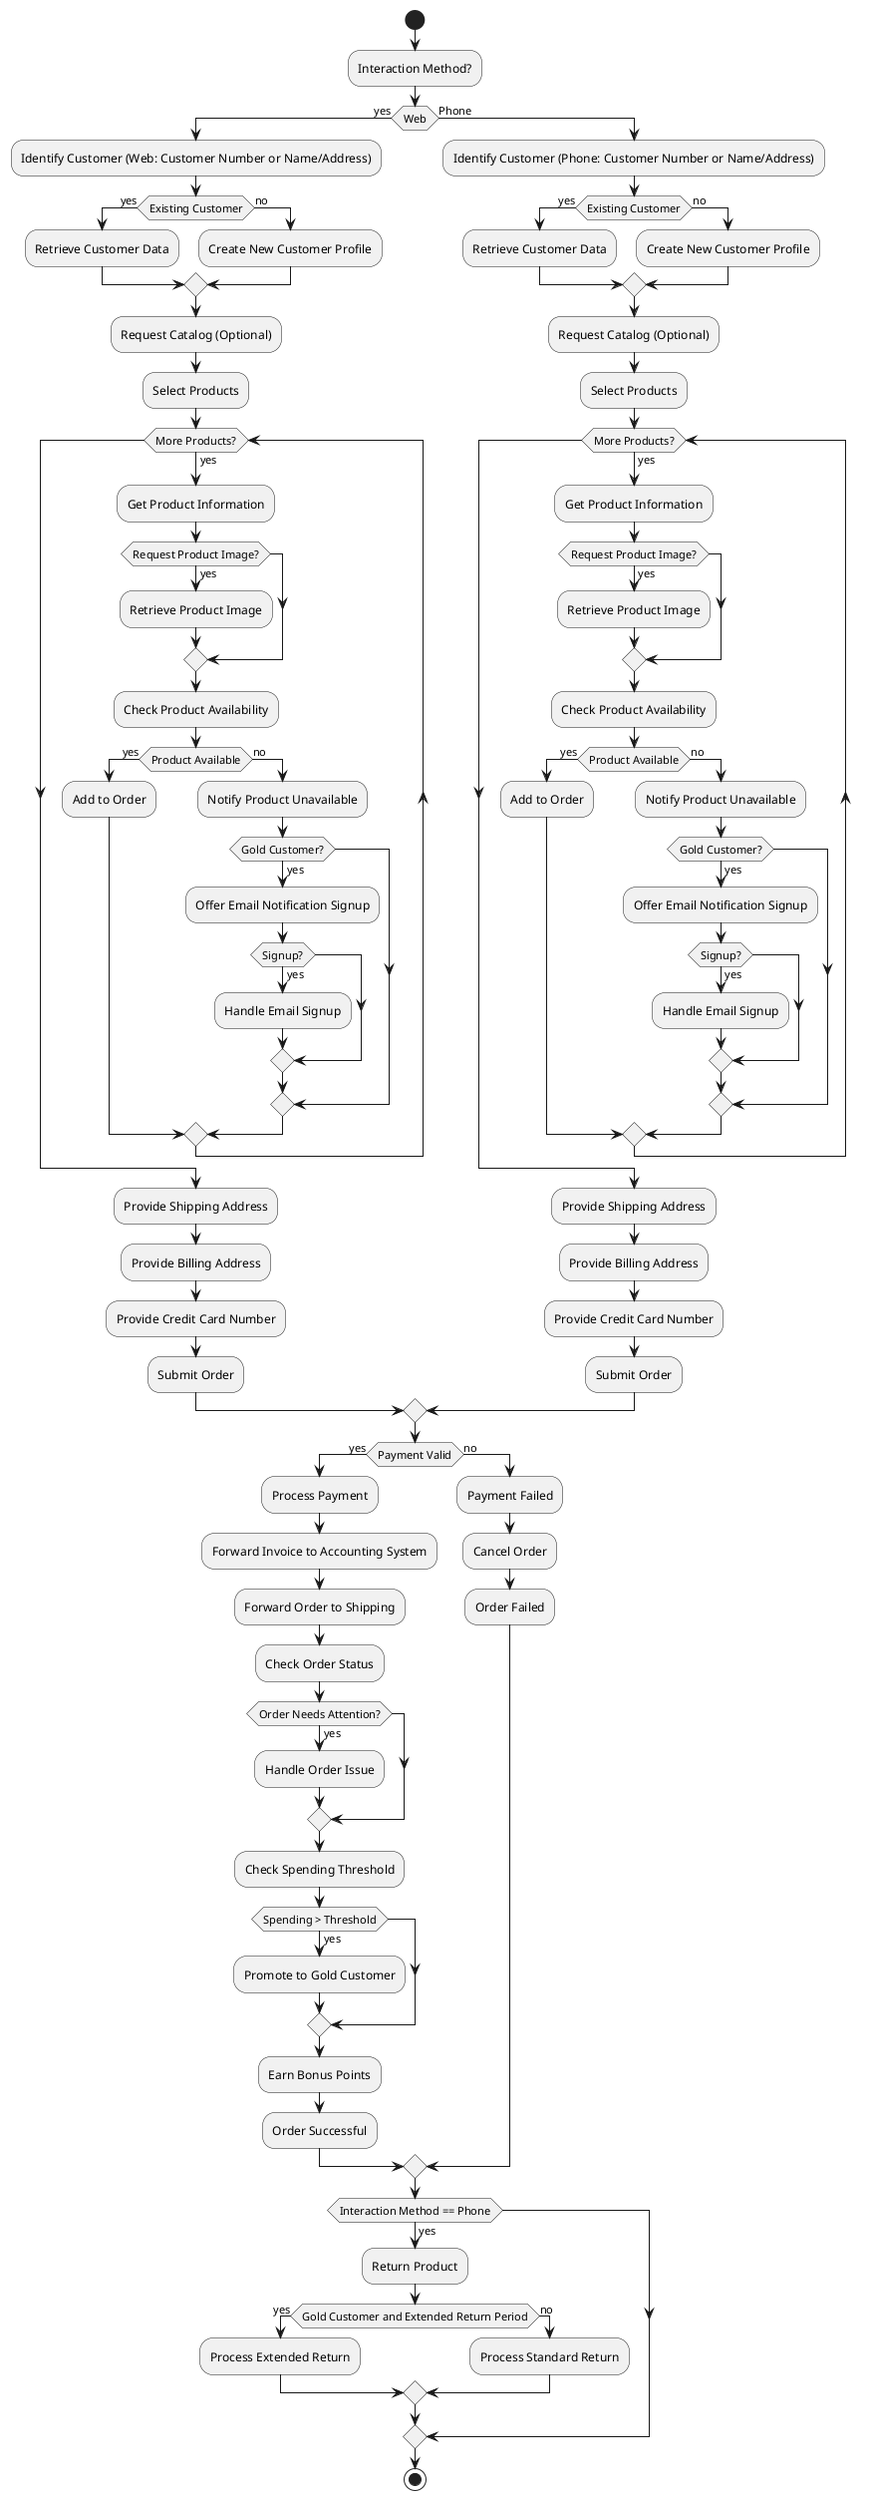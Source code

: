 @startuml
start

:Interaction Method?;
if (Web) then (yes)
  :Identify Customer (Web: Customer Number or Name/Address);
  if (Existing Customer) then (yes)
    :Retrieve Customer Data;
  else (no)
    :Create New Customer Profile;
  endif
  :Request Catalog (Optional);
  :Select Products;
  while (More Products?) is (yes)
    :Get Product Information;
    if (Request Product Image?) then (yes)
      :Retrieve Product Image;
    endif
    :Check Product Availability;
    if (Product Available) then (yes)
      :Add to Order;
    else (no)
      :Notify Product Unavailable;
      if (Gold Customer?) then (yes)
        :Offer Email Notification Signup;
        if (Signup?) then (yes)
          :Handle Email Signup;
        endif
      endif
    endif
  endwhile
  :Provide Shipping Address;
  :Provide Billing Address;
  :Provide Credit Card Number;
  :Submit Order;
else (Phone)
  :Identify Customer (Phone: Customer Number or Name/Address);
  if (Existing Customer) then (yes)
    :Retrieve Customer Data;
  else (no)
    :Create New Customer Profile;
  endif
  :Request Catalog (Optional);
  :Select Products;
  while (More Products?) is (yes)
    :Get Product Information;
    if (Request Product Image?) then (yes)
      :Retrieve Product Image;
    endif
    :Check Product Availability;
    if (Product Available) then (yes)
      :Add to Order;
    else (no)
      :Notify Product Unavailable;
      if (Gold Customer?) then (yes)
        :Offer Email Notification Signup;
        if (Signup?) then (yes)
          :Handle Email Signup;
        endif
      endif
    endif
  endwhile
  :Provide Shipping Address;
  :Provide Billing Address;
  :Provide Credit Card Number;
  :Submit Order;
endif

if (Payment Valid) then (yes)
  :Process Payment;
  :Forward Invoice to Accounting System;
  :Forward Order to Shipping;
  :Check Order Status;
  if (Order Needs Attention?) then (yes)
    :Handle Order Issue;
  endif
  :Check Spending Threshold;
  if (Spending > Threshold) then (yes)
    :Promote to Gold Customer;
  endif
  :Earn Bonus Points;
  :Order Successful;
else (no)
  :Payment Failed;
  :Cancel Order;
  :Order Failed;
endif

if (Interaction Method == Phone) then (yes)
  :Return Product;
  if (Gold Customer and Extended Return Period) then (yes)
    :Process Extended Return;
  else (no)
    :Process Standard Return;
  endif
endif

stop
@enduml